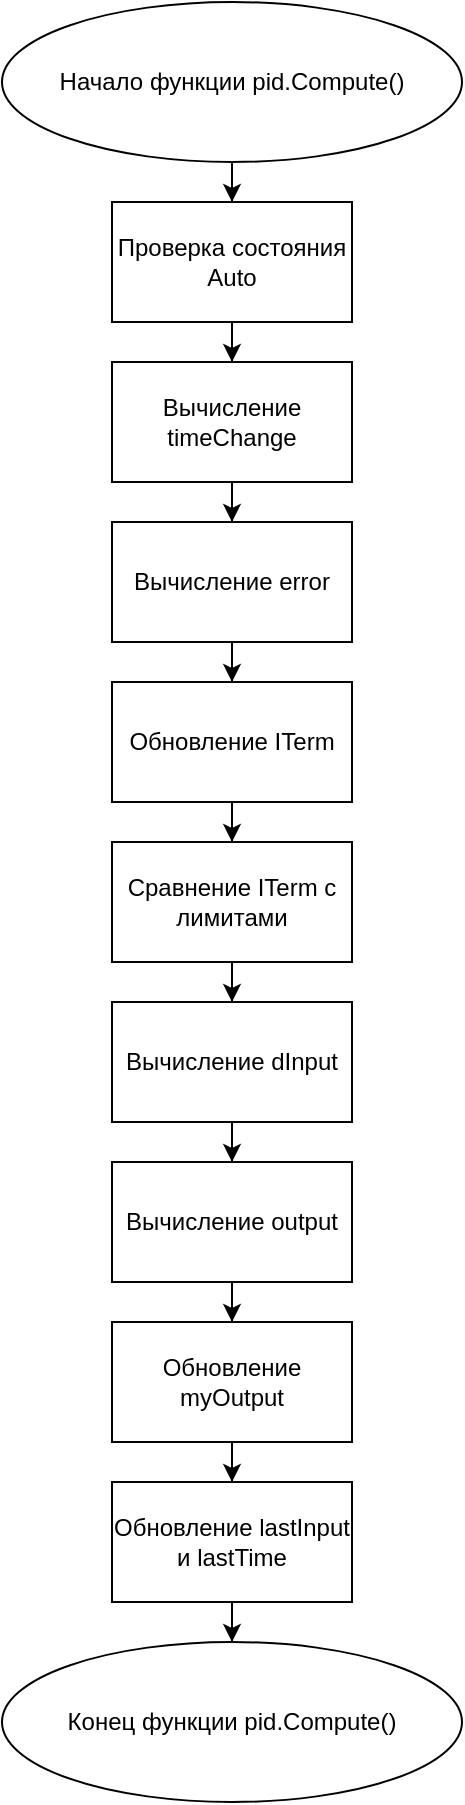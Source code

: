 <mxfile version="21.3.8" type="device">
  <diagram name="Страница 1" id="Aq-Lj6BXIfcoW-lPfRMY">
    <mxGraphModel dx="2206" dy="1225" grid="1" gridSize="10" guides="1" tooltips="1" connect="1" arrows="1" fold="1" page="1" pageScale="1" pageWidth="1200" pageHeight="1600" math="0" shadow="0">
      <root>
        <mxCell id="0" />
        <mxCell id="1" parent="0" />
        <mxCell id="pfndiYV2Z8C8UmOhZqEQ-15" style="edgeStyle=orthogonalEdgeStyle;rounded=0;orthogonalLoop=1;jettySize=auto;html=1;entryX=0.5;entryY=0;entryDx=0;entryDy=0;" edge="1" parent="1" source="pfndiYV2Z8C8UmOhZqEQ-1" target="pfndiYV2Z8C8UmOhZqEQ-2">
          <mxGeometry relative="1" as="geometry" />
        </mxCell>
        <mxCell id="pfndiYV2Z8C8UmOhZqEQ-1" value="Начало функции pid.Compute()" style="ellipse;whiteSpace=wrap;html=1;" vertex="1" parent="1">
          <mxGeometry x="490" y="190" width="230" height="80" as="geometry" />
        </mxCell>
        <mxCell id="pfndiYV2Z8C8UmOhZqEQ-16" style="edgeStyle=orthogonalEdgeStyle;rounded=0;orthogonalLoop=1;jettySize=auto;html=1;entryX=0.5;entryY=0;entryDx=0;entryDy=0;" edge="1" parent="1" source="pfndiYV2Z8C8UmOhZqEQ-2" target="pfndiYV2Z8C8UmOhZqEQ-3">
          <mxGeometry relative="1" as="geometry" />
        </mxCell>
        <mxCell id="pfndiYV2Z8C8UmOhZqEQ-2" value="Проверка состояния Auto" style="rounded=0;whiteSpace=wrap;html=1;" vertex="1" parent="1">
          <mxGeometry x="545" y="290" width="120" height="60" as="geometry" />
        </mxCell>
        <mxCell id="pfndiYV2Z8C8UmOhZqEQ-19" style="edgeStyle=orthogonalEdgeStyle;rounded=0;orthogonalLoop=1;jettySize=auto;html=1;entryX=0.5;entryY=0;entryDx=0;entryDy=0;" edge="1" parent="1" source="pfndiYV2Z8C8UmOhZqEQ-3" target="pfndiYV2Z8C8UmOhZqEQ-4">
          <mxGeometry relative="1" as="geometry" />
        </mxCell>
        <mxCell id="pfndiYV2Z8C8UmOhZqEQ-3" value="Вычисление timeChange" style="rounded=0;whiteSpace=wrap;html=1;" vertex="1" parent="1">
          <mxGeometry x="545" y="370" width="120" height="60" as="geometry" />
        </mxCell>
        <mxCell id="pfndiYV2Z8C8UmOhZqEQ-20" style="edgeStyle=orthogonalEdgeStyle;rounded=0;orthogonalLoop=1;jettySize=auto;html=1;entryX=0.5;entryY=0;entryDx=0;entryDy=0;" edge="1" parent="1" source="pfndiYV2Z8C8UmOhZqEQ-4" target="pfndiYV2Z8C8UmOhZqEQ-5">
          <mxGeometry relative="1" as="geometry" />
        </mxCell>
        <mxCell id="pfndiYV2Z8C8UmOhZqEQ-4" value="Вычисление error" style="rounded=0;whiteSpace=wrap;html=1;" vertex="1" parent="1">
          <mxGeometry x="545" y="450" width="120" height="60" as="geometry" />
        </mxCell>
        <mxCell id="pfndiYV2Z8C8UmOhZqEQ-21" style="edgeStyle=orthogonalEdgeStyle;rounded=0;orthogonalLoop=1;jettySize=auto;html=1;entryX=0.5;entryY=0;entryDx=0;entryDy=0;" edge="1" parent="1" source="pfndiYV2Z8C8UmOhZqEQ-5" target="pfndiYV2Z8C8UmOhZqEQ-6">
          <mxGeometry relative="1" as="geometry" />
        </mxCell>
        <mxCell id="pfndiYV2Z8C8UmOhZqEQ-5" value="Обновление ITerm" style="rounded=0;whiteSpace=wrap;html=1;" vertex="1" parent="1">
          <mxGeometry x="545" y="530" width="120" height="60" as="geometry" />
        </mxCell>
        <mxCell id="pfndiYV2Z8C8UmOhZqEQ-22" style="edgeStyle=orthogonalEdgeStyle;rounded=0;orthogonalLoop=1;jettySize=auto;html=1;entryX=0.5;entryY=0;entryDx=0;entryDy=0;" edge="1" parent="1" source="pfndiYV2Z8C8UmOhZqEQ-6" target="pfndiYV2Z8C8UmOhZqEQ-7">
          <mxGeometry relative="1" as="geometry" />
        </mxCell>
        <mxCell id="pfndiYV2Z8C8UmOhZqEQ-6" value="Сравнение ITerm с лимитами" style="rounded=0;whiteSpace=wrap;html=1;" vertex="1" parent="1">
          <mxGeometry x="545" y="610" width="120" height="60" as="geometry" />
        </mxCell>
        <mxCell id="pfndiYV2Z8C8UmOhZqEQ-23" style="edgeStyle=orthogonalEdgeStyle;rounded=0;orthogonalLoop=1;jettySize=auto;html=1;entryX=0.5;entryY=0;entryDx=0;entryDy=0;" edge="1" parent="1" source="pfndiYV2Z8C8UmOhZqEQ-7" target="pfndiYV2Z8C8UmOhZqEQ-8">
          <mxGeometry relative="1" as="geometry" />
        </mxCell>
        <mxCell id="pfndiYV2Z8C8UmOhZqEQ-7" value="Вычисление dInput" style="rounded=0;whiteSpace=wrap;html=1;" vertex="1" parent="1">
          <mxGeometry x="545" y="690" width="120" height="60" as="geometry" />
        </mxCell>
        <mxCell id="pfndiYV2Z8C8UmOhZqEQ-24" style="edgeStyle=orthogonalEdgeStyle;rounded=0;orthogonalLoop=1;jettySize=auto;html=1;entryX=0.5;entryY=0;entryDx=0;entryDy=0;" edge="1" parent="1" source="pfndiYV2Z8C8UmOhZqEQ-8" target="pfndiYV2Z8C8UmOhZqEQ-9">
          <mxGeometry relative="1" as="geometry" />
        </mxCell>
        <mxCell id="pfndiYV2Z8C8UmOhZqEQ-8" value="Вычисление output" style="rounded=0;whiteSpace=wrap;html=1;" vertex="1" parent="1">
          <mxGeometry x="545" y="770" width="120" height="60" as="geometry" />
        </mxCell>
        <mxCell id="pfndiYV2Z8C8UmOhZqEQ-26" style="edgeStyle=orthogonalEdgeStyle;rounded=0;orthogonalLoop=1;jettySize=auto;html=1;entryX=0.5;entryY=0;entryDx=0;entryDy=0;" edge="1" parent="1" source="pfndiYV2Z8C8UmOhZqEQ-9" target="pfndiYV2Z8C8UmOhZqEQ-10">
          <mxGeometry relative="1" as="geometry" />
        </mxCell>
        <mxCell id="pfndiYV2Z8C8UmOhZqEQ-9" value="Обновление myOutput" style="rounded=0;whiteSpace=wrap;html=1;" vertex="1" parent="1">
          <mxGeometry x="545" y="850" width="120" height="60" as="geometry" />
        </mxCell>
        <mxCell id="pfndiYV2Z8C8UmOhZqEQ-28" value="" style="edgeStyle=orthogonalEdgeStyle;rounded=0;orthogonalLoop=1;jettySize=auto;html=1;" edge="1" parent="1" source="pfndiYV2Z8C8UmOhZqEQ-10" target="pfndiYV2Z8C8UmOhZqEQ-11">
          <mxGeometry relative="1" as="geometry" />
        </mxCell>
        <mxCell id="pfndiYV2Z8C8UmOhZqEQ-10" value="Обновление lastInput и lastTime" style="rounded=0;whiteSpace=wrap;html=1;" vertex="1" parent="1">
          <mxGeometry x="545" y="930" width="120" height="60" as="geometry" />
        </mxCell>
        <mxCell id="pfndiYV2Z8C8UmOhZqEQ-11" value="Конец функции pid.Compute()" style="ellipse;whiteSpace=wrap;html=1;" vertex="1" parent="1">
          <mxGeometry x="490" y="1010" width="230" height="80" as="geometry" />
        </mxCell>
      </root>
    </mxGraphModel>
  </diagram>
</mxfile>

